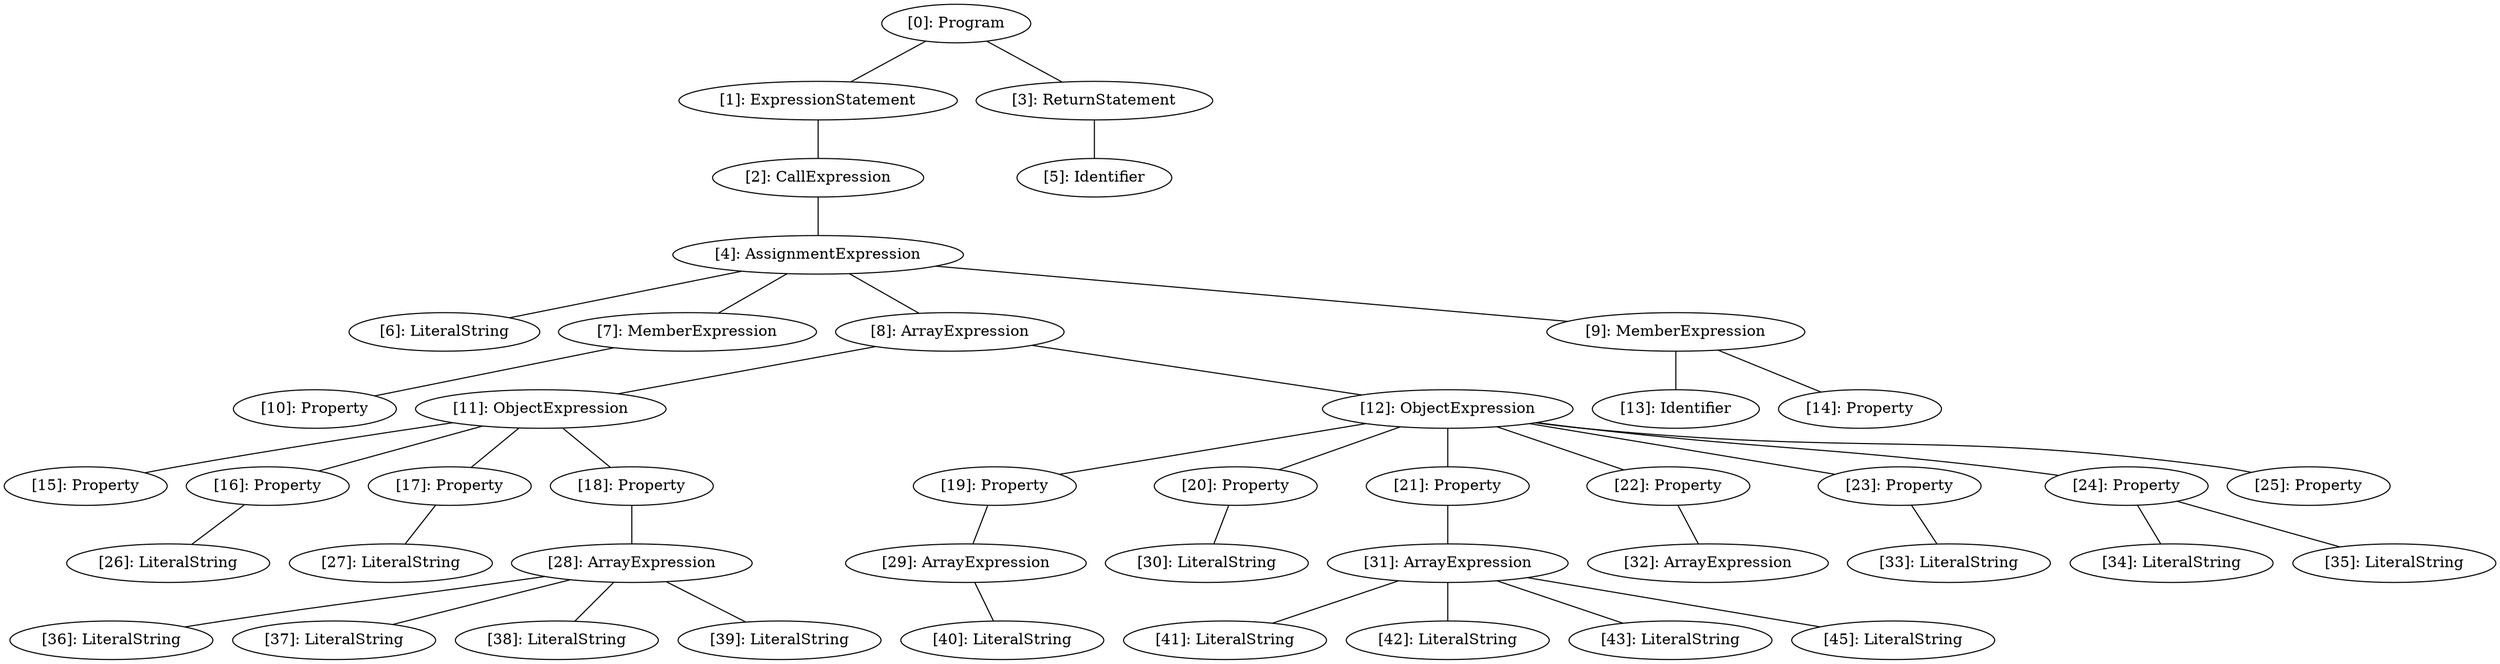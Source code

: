 // Result
graph {
	0 [label="[0]: Program"]
	1 [label="[1]: ExpressionStatement"]
	2 [label="[2]: CallExpression"]
	3 [label="[3]: ReturnStatement"]
	4 [label="[4]: AssignmentExpression"]
	5 [label="[5]: Identifier"]
	6 [label="[6]: LiteralString"]
	7 [label="[7]: MemberExpression"]
	8 [label="[8]: ArrayExpression"]
	9 [label="[9]: MemberExpression"]
	10 [label="[10]: Property"]
	11 [label="[11]: ObjectExpression"]
	12 [label="[12]: ObjectExpression"]
	13 [label="[13]: Identifier"]
	14 [label="[14]: Property"]
	15 [label="[15]: Property"]
	16 [label="[16]: Property"]
	17 [label="[17]: Property"]
	18 [label="[18]: Property"]
	19 [label="[19]: Property"]
	20 [label="[20]: Property"]
	21 [label="[21]: Property"]
	22 [label="[22]: Property"]
	23 [label="[23]: Property"]
	24 [label="[24]: Property"]
	25 [label="[25]: Property"]
	26 [label="[26]: LiteralString"]
	27 [label="[27]: LiteralString"]
	28 [label="[28]: ArrayExpression"]
	29 [label="[29]: ArrayExpression"]
	30 [label="[30]: LiteralString"]
	31 [label="[31]: ArrayExpression"]
	32 [label="[32]: ArrayExpression"]
	33 [label="[33]: LiteralString"]
	34 [label="[34]: LiteralString"]
	35 [label="[35]: LiteralString"]
	36 [label="[36]: LiteralString"]
	37 [label="[37]: LiteralString"]
	38 [label="[38]: LiteralString"]
	39 [label="[39]: LiteralString"]
	40 [label="[40]: LiteralString"]
	41 [label="[41]: LiteralString"]
	42 [label="[42]: LiteralString"]
	43 [label="[43]: LiteralString"]
	45 [label="[45]: LiteralString"]
	0 -- 1
	0 -- 3
	1 -- 2
	2 -- 4
	3 -- 5
	4 -- 6
	4 -- 7
	4 -- 8
	4 -- 9
	7 -- 10
	8 -- 11
	8 -- 12
	9 -- 13
	9 -- 14
	11 -- 15
	11 -- 16
	11 -- 17
	11 -- 18
	12 -- 19
	12 -- 20
	12 -- 21
	12 -- 22
	12 -- 23
	12 -- 24
	12 -- 25
	16 -- 26
	17 -- 27
	18 -- 28
	19 -- 29
	20 -- 30
	21 -- 31
	22 -- 32
	23 -- 33
	24 -- 34
	24 -- 35
	28 -- 36
	28 -- 37
	28 -- 38
	28 -- 39
	29 -- 40
	31 -- 41
	31 -- 42
	31 -- 43
	31 -- 45
}
